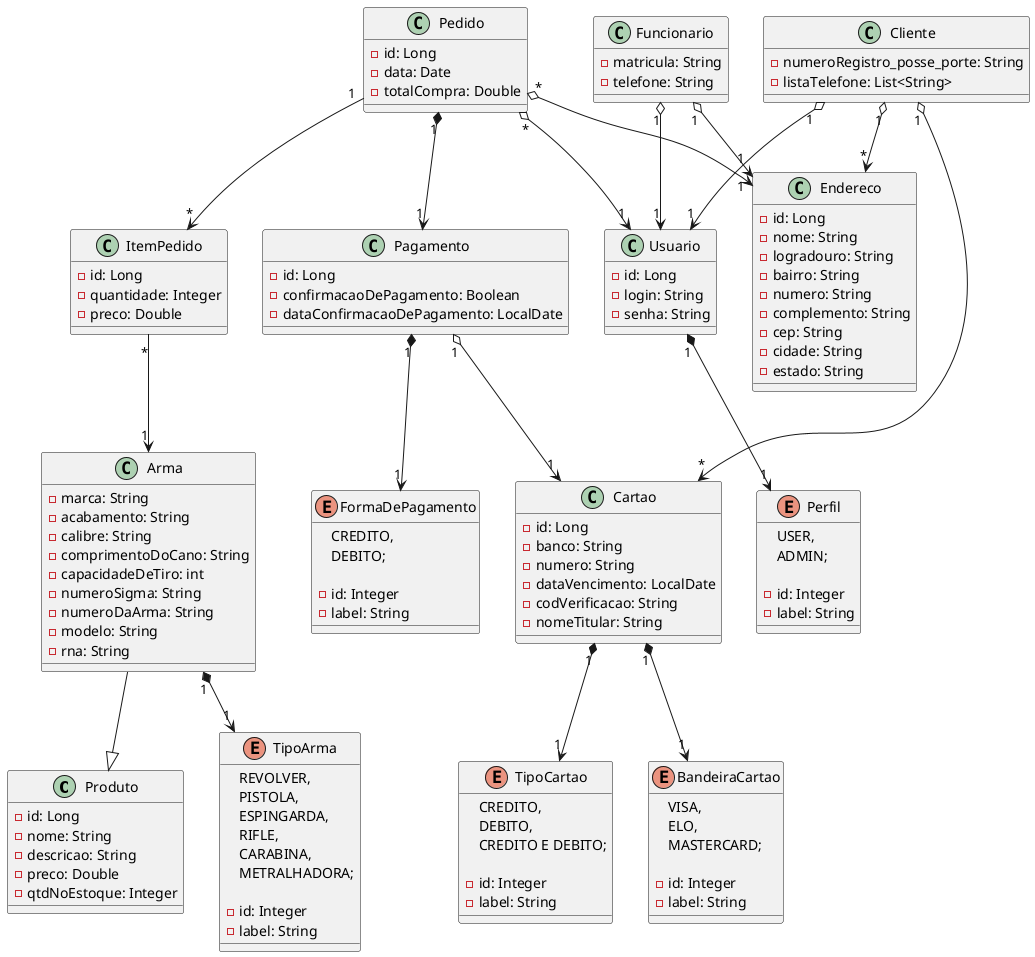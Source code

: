 @startuml Tabacaria
'========Produto========='
class Produto{
    - id: Long
    - nome: String
    - descricao: String
    - preco: Double
    - qtdNoEstoque: Integer
}

class Arma{
    - marca: String
    - acabamento: String
    - calibre: String
    - comprimentoDoCano: String
    - capacidadeDeTiro: int
    - numeroSigma: String
    - numeroDaArma: String
    - modelo: String
    - rna: String
}

enum TipoArma{
    REVOLVER,
    PISTOLA,
    ESPINGARDA,
    RIFLE,
    CARABINA,
    METRALHADORA;

    - id: Integer
    - label: String
}

'========Usuario========='
class Usuario{
    - id: Long
    - login: String
    - senha: String
}

enum Perfil{
    USER,
    ADMIN;

    - id: Integer
    - label: String
}

class Funcionario{
    - matricula: String
    - telefone: String
}

class Cliente{
    - numeroRegistro_posse_porte: String
    - listaTelefone: List<String>
}
'========Venda========='
class Pedido {
    - id: Long
    - data: Date
    - totalCompra: Double
}

class ItemPedido {
    - id: Long
    - quantidade: Integer
    - preco: Double
}
'========Pagamento========='
class Pagamento{
    - id: Long
    - confirmacaoDePagamento: Boolean
    - dataConfirmacaoDePagamento: LocalDate
}

class Cartao{
    - id: Long
    - banco: String
    - numero: String
    - dataVencimento: LocalDate
    - codVerificacao: String
    - nomeTitular: String
}

enum TipoCartao{
    CREDITO,
    DEBITO,
    CREDITO E DEBITO;

    - id: Integer
    - label: String
}

enum FormaDePagamento {
    CREDITO,
    DEBITO;

    - id: Integer
    - label: String
}

enum BandeiraCartao {
    VISA,
    ELO,
    MASTERCARD;

    - id: Integer
    - label: String
}
'========Endereco========='
class Endereco {
    - id: Long
    - nome: String
    - logradouro: String
    - bairro: String
    - numero: String
    - complemento: String
    - cep: String
    - cidade: String
    - estado: String
}

'========Relacionamentos========='

Pedido "1" *--> "1" Pagamento
Pedido "1" --> "*" ItemPedido
Pedido "*" o--> "1" Usuario
Pedido "*" o--> "1" Endereco

Pagamento "1" o--> "1" Cartao
Pagamento "1" *--> "1" FormaDePagamento

Cartao "1" *--> "1" TipoCartao
Cartao "1" *--> "1" BandeiraCartao

ItemPedido "*" --> "1" Arma

Usuario "1" *--> "1" Perfil
Funcionario "1" o--> "1" Usuario
Funcionario "1" o--> "1" Endereco
Cliente "1" o--> "*" Endereco
Cliente "1" o--> "1" Usuario
Cliente "1" o--> "*" Cartao

Arma --|> Produto
Arma "1" *--> "1" TipoArma

@enduml